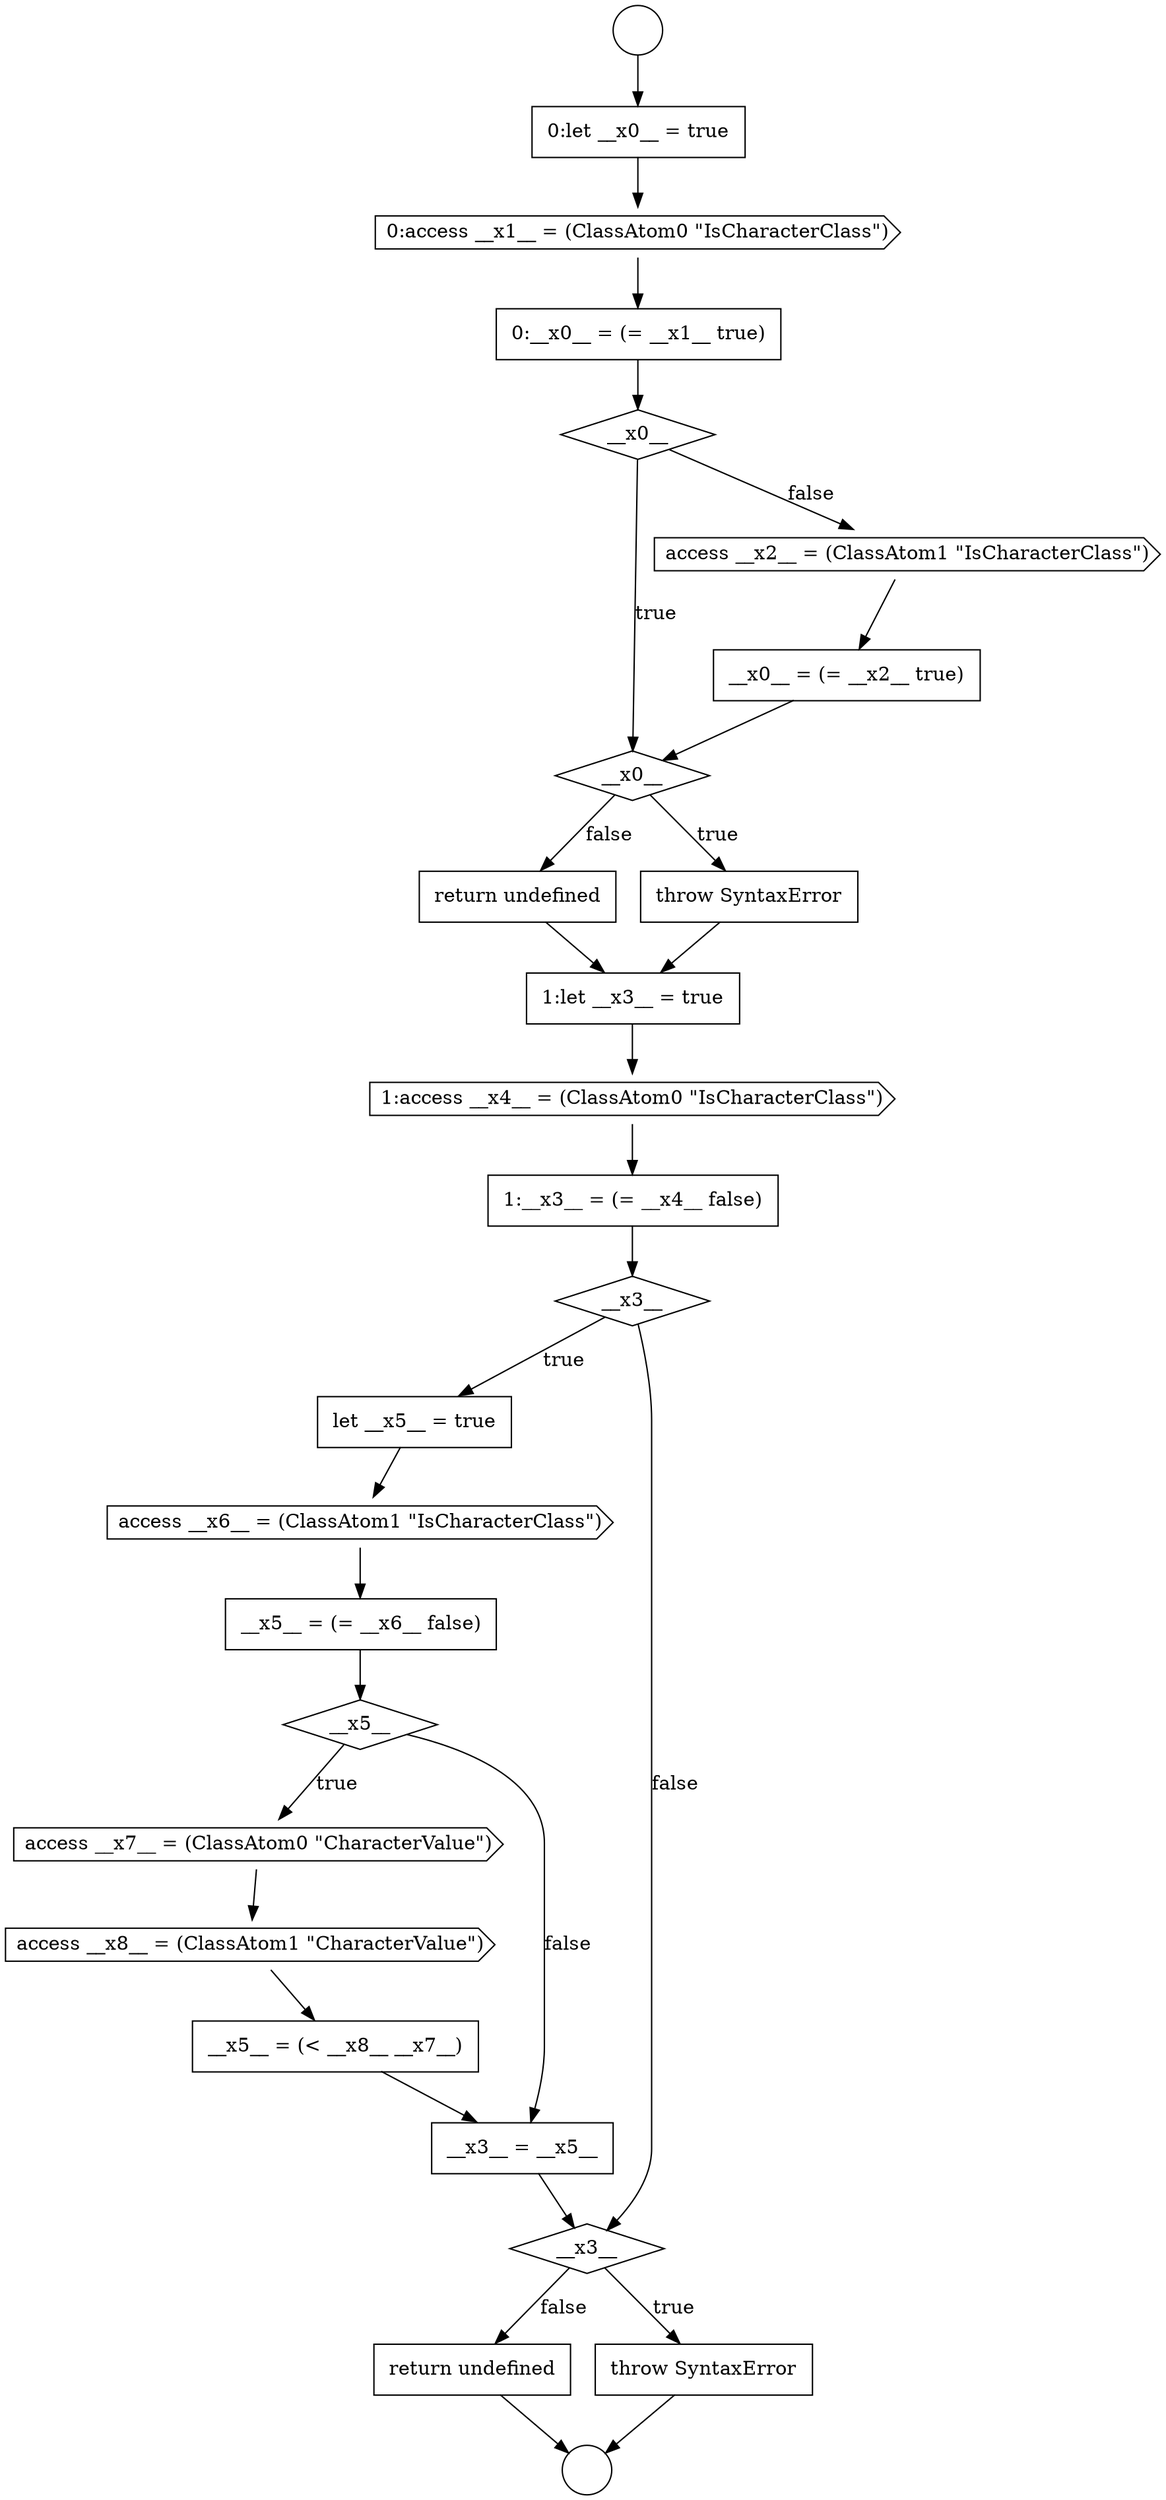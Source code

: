 digraph {
  node21203 [shape=diamond, label=<<font color="black">__x0__</font>> color="black" fillcolor="white" style=filled]
  node21210 [shape=none, margin=0, label=<<font color="black">
    <table border="0" cellborder="1" cellspacing="0" cellpadding="10">
      <tr><td align="left">let __x5__ = true</td></tr>
    </table>
  </font>> color="black" fillcolor="white" style=filled]
  node21220 [shape=none, margin=0, label=<<font color="black">
    <table border="0" cellborder="1" cellspacing="0" cellpadding="10">
      <tr><td align="left">return undefined</td></tr>
    </table>
  </font>> color="black" fillcolor="white" style=filled]
  node21213 [shape=diamond, label=<<font color="black">__x5__</font>> color="black" fillcolor="white" style=filled]
  node21200 [shape=diamond, label=<<font color="black">__x0__</font>> color="black" fillcolor="white" style=filled]
  node21202 [shape=none, margin=0, label=<<font color="black">
    <table border="0" cellborder="1" cellspacing="0" cellpadding="10">
      <tr><td align="left">__x0__ = (= __x2__ true)</td></tr>
    </table>
  </font>> color="black" fillcolor="white" style=filled]
  node21211 [shape=cds, label=<<font color="black">access __x6__ = (ClassAtom1 &quot;IsCharacterClass&quot;)</font>> color="black" fillcolor="white" style=filled]
  node21205 [shape=none, margin=0, label=<<font color="black">
    <table border="0" cellborder="1" cellspacing="0" cellpadding="10">
      <tr><td align="left">return undefined</td></tr>
    </table>
  </font>> color="black" fillcolor="white" style=filled]
  node21215 [shape=cds, label=<<font color="black">access __x8__ = (ClassAtom1 &quot;CharacterValue&quot;)</font>> color="black" fillcolor="white" style=filled]
  node21212 [shape=none, margin=0, label=<<font color="black">
    <table border="0" cellborder="1" cellspacing="0" cellpadding="10">
      <tr><td align="left">__x5__ = (= __x6__ false)</td></tr>
    </table>
  </font>> color="black" fillcolor="white" style=filled]
  node21204 [shape=none, margin=0, label=<<font color="black">
    <table border="0" cellborder="1" cellspacing="0" cellpadding="10">
      <tr><td align="left">throw SyntaxError</td></tr>
    </table>
  </font>> color="black" fillcolor="white" style=filled]
  node21216 [shape=none, margin=0, label=<<font color="black">
    <table border="0" cellborder="1" cellspacing="0" cellpadding="10">
      <tr><td align="left">__x5__ = (&lt; __x8__ __x7__)</td></tr>
    </table>
  </font>> color="black" fillcolor="white" style=filled]
  node21207 [shape=cds, label=<<font color="black">1:access __x4__ = (ClassAtom0 &quot;IsCharacterClass&quot;)</font>> color="black" fillcolor="white" style=filled]
  node21196 [shape=circle label=" " color="black" fillcolor="white" style=filled]
  node21206 [shape=none, margin=0, label=<<font color="black">
    <table border="0" cellborder="1" cellspacing="0" cellpadding="10">
      <tr><td align="left">1:let __x3__ = true</td></tr>
    </table>
  </font>> color="black" fillcolor="white" style=filled]
  node21219 [shape=none, margin=0, label=<<font color="black">
    <table border="0" cellborder="1" cellspacing="0" cellpadding="10">
      <tr><td align="left">throw SyntaxError</td></tr>
    </table>
  </font>> color="black" fillcolor="white" style=filled]
  node21214 [shape=cds, label=<<font color="black">access __x7__ = (ClassAtom0 &quot;CharacterValue&quot;)</font>> color="black" fillcolor="white" style=filled]
  node21197 [shape=none, margin=0, label=<<font color="black">
    <table border="0" cellborder="1" cellspacing="0" cellpadding="10">
      <tr><td align="left">0:let __x0__ = true</td></tr>
    </table>
  </font>> color="black" fillcolor="white" style=filled]
  node21218 [shape=diamond, label=<<font color="black">__x3__</font>> color="black" fillcolor="white" style=filled]
  node21201 [shape=cds, label=<<font color="black">access __x2__ = (ClassAtom1 &quot;IsCharacterClass&quot;)</font>> color="black" fillcolor="white" style=filled]
  node21195 [shape=circle label=" " color="black" fillcolor="white" style=filled]
  node21198 [shape=cds, label=<<font color="black">0:access __x1__ = (ClassAtom0 &quot;IsCharacterClass&quot;)</font>> color="black" fillcolor="white" style=filled]
  node21208 [shape=none, margin=0, label=<<font color="black">
    <table border="0" cellborder="1" cellspacing="0" cellpadding="10">
      <tr><td align="left">1:__x3__ = (= __x4__ false)</td></tr>
    </table>
  </font>> color="black" fillcolor="white" style=filled]
  node21217 [shape=none, margin=0, label=<<font color="black">
    <table border="0" cellborder="1" cellspacing="0" cellpadding="10">
      <tr><td align="left">__x3__ = __x5__</td></tr>
    </table>
  </font>> color="black" fillcolor="white" style=filled]
  node21199 [shape=none, margin=0, label=<<font color="black">
    <table border="0" cellborder="1" cellspacing="0" cellpadding="10">
      <tr><td align="left">0:__x0__ = (= __x1__ true)</td></tr>
    </table>
  </font>> color="black" fillcolor="white" style=filled]
  node21209 [shape=diamond, label=<<font color="black">__x3__</font>> color="black" fillcolor="white" style=filled]
  node21219 -> node21196 [ color="black"]
  node21218 -> node21219 [label=<<font color="black">true</font>> color="black"]
  node21218 -> node21220 [label=<<font color="black">false</font>> color="black"]
  node21204 -> node21206 [ color="black"]
  node21197 -> node21198 [ color="black"]
  node21209 -> node21210 [label=<<font color="black">true</font>> color="black"]
  node21209 -> node21218 [label=<<font color="black">false</font>> color="black"]
  node21195 -> node21197 [ color="black"]
  node21215 -> node21216 [ color="black"]
  node21202 -> node21203 [ color="black"]
  node21205 -> node21206 [ color="black"]
  node21212 -> node21213 [ color="black"]
  node21208 -> node21209 [ color="black"]
  node21213 -> node21214 [label=<<font color="black">true</font>> color="black"]
  node21213 -> node21217 [label=<<font color="black">false</font>> color="black"]
  node21216 -> node21217 [ color="black"]
  node21211 -> node21212 [ color="black"]
  node21199 -> node21200 [ color="black"]
  node21214 -> node21215 [ color="black"]
  node21203 -> node21204 [label=<<font color="black">true</font>> color="black"]
  node21203 -> node21205 [label=<<font color="black">false</font>> color="black"]
  node21217 -> node21218 [ color="black"]
  node21201 -> node21202 [ color="black"]
  node21198 -> node21199 [ color="black"]
  node21220 -> node21196 [ color="black"]
  node21200 -> node21203 [label=<<font color="black">true</font>> color="black"]
  node21200 -> node21201 [label=<<font color="black">false</font>> color="black"]
  node21210 -> node21211 [ color="black"]
  node21207 -> node21208 [ color="black"]
  node21206 -> node21207 [ color="black"]
}
